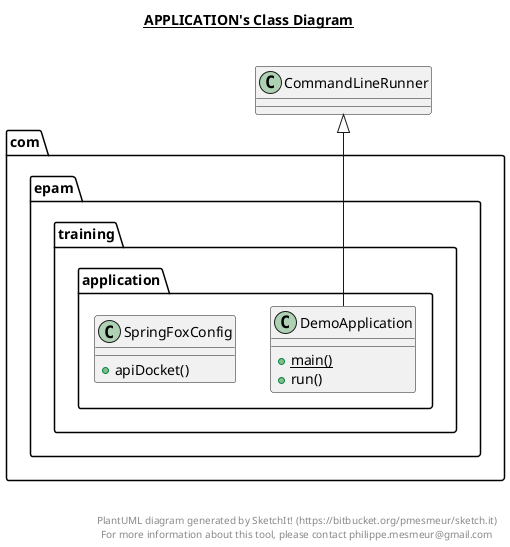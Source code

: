 @startuml

title __APPLICATION's Class Diagram__\n

  package com.epam.training.application {
    class DemoApplication {
        {static} + main()
        + run()
    }
  }
  

  package com.epam.training.application {
    class SpringFoxConfig {
        + apiDocket()
    }
  }
  

  DemoApplication -up-|> CommandLineRunner


right footer


PlantUML diagram generated by SketchIt! (https://bitbucket.org/pmesmeur/sketch.it)
For more information about this tool, please contact philippe.mesmeur@gmail.com
endfooter

@enduml
